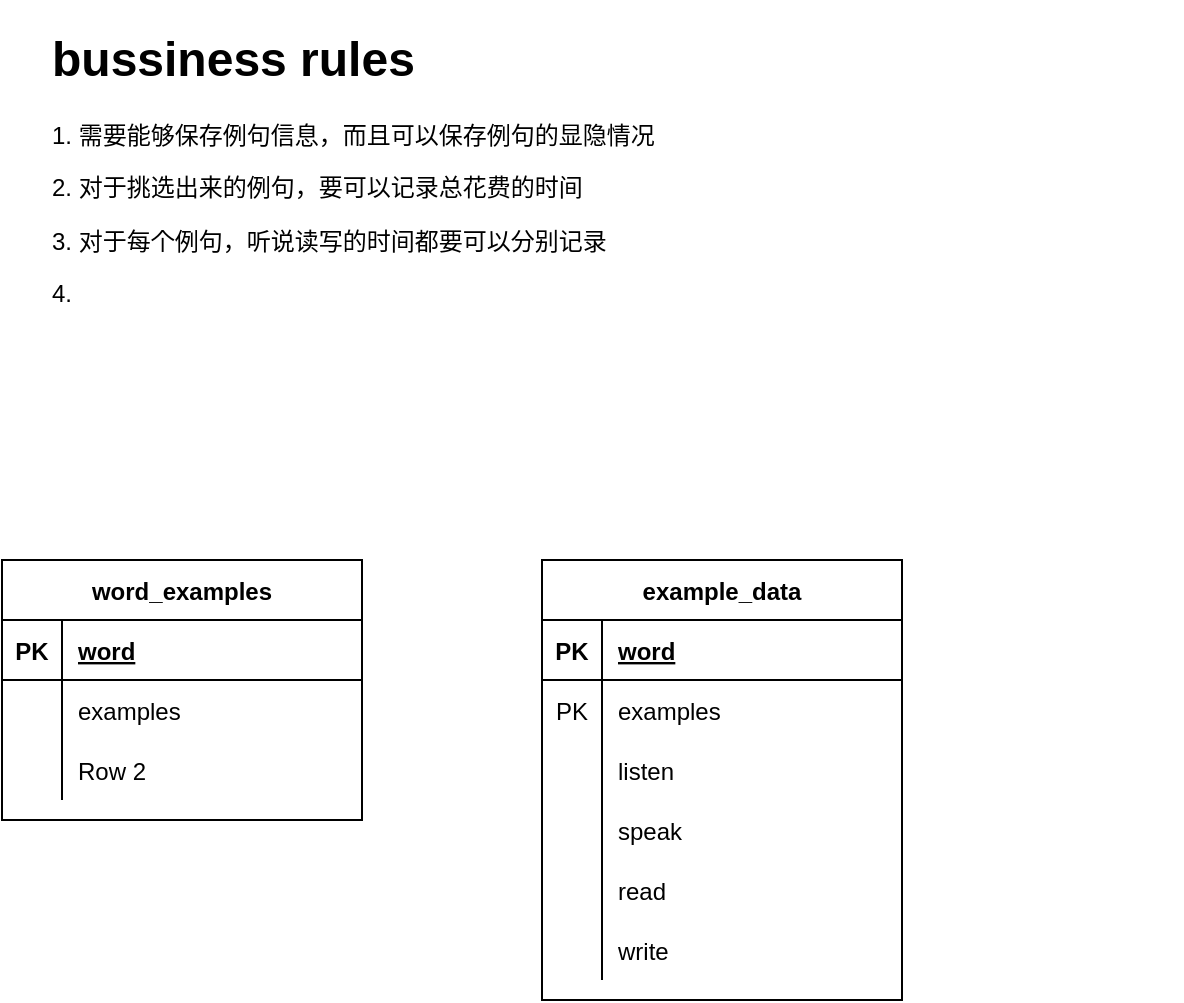 <mxfile version="16.0.2" type="device"><diagram id="MCOLtSg07zzrmUE2IW_7" name="第 1 页"><mxGraphModel dx="1102" dy="865" grid="1" gridSize="10" guides="1" tooltips="1" connect="1" arrows="1" fold="1" page="1" pageScale="1" pageWidth="827" pageHeight="1169" math="0" shadow="0"><root><mxCell id="0"/><mxCell id="1" parent="0"/><mxCell id="kpjPDnab9eMCKsS0M85e-1" value="word_examples" style="shape=table;startSize=30;container=1;collapsible=1;childLayout=tableLayout;fixedRows=1;rowLines=0;fontStyle=1;align=center;resizeLast=1;" vertex="1" parent="1"><mxGeometry x="110" y="330" width="180" height="130" as="geometry"/></mxCell><mxCell id="kpjPDnab9eMCKsS0M85e-2" value="" style="shape=partialRectangle;collapsible=0;dropTarget=0;pointerEvents=0;fillColor=none;top=0;left=0;bottom=1;right=0;points=[[0,0.5],[1,0.5]];portConstraint=eastwest;" vertex="1" parent="kpjPDnab9eMCKsS0M85e-1"><mxGeometry y="30" width="180" height="30" as="geometry"/></mxCell><mxCell id="kpjPDnab9eMCKsS0M85e-3" value="PK" style="shape=partialRectangle;connectable=0;fillColor=none;top=0;left=0;bottom=0;right=0;fontStyle=1;overflow=hidden;" vertex="1" parent="kpjPDnab9eMCKsS0M85e-2"><mxGeometry width="30" height="30" as="geometry"><mxRectangle width="30" height="30" as="alternateBounds"/></mxGeometry></mxCell><mxCell id="kpjPDnab9eMCKsS0M85e-4" value="word" style="shape=partialRectangle;connectable=0;fillColor=none;top=0;left=0;bottom=0;right=0;align=left;spacingLeft=6;fontStyle=5;overflow=hidden;" vertex="1" parent="kpjPDnab9eMCKsS0M85e-2"><mxGeometry x="30" width="150" height="30" as="geometry"><mxRectangle width="150" height="30" as="alternateBounds"/></mxGeometry></mxCell><mxCell id="kpjPDnab9eMCKsS0M85e-5" value="" style="shape=partialRectangle;collapsible=0;dropTarget=0;pointerEvents=0;fillColor=none;top=0;left=0;bottom=0;right=0;points=[[0,0.5],[1,0.5]];portConstraint=eastwest;" vertex="1" parent="kpjPDnab9eMCKsS0M85e-1"><mxGeometry y="60" width="180" height="30" as="geometry"/></mxCell><mxCell id="kpjPDnab9eMCKsS0M85e-6" value="" style="shape=partialRectangle;connectable=0;fillColor=none;top=0;left=0;bottom=0;right=0;editable=1;overflow=hidden;" vertex="1" parent="kpjPDnab9eMCKsS0M85e-5"><mxGeometry width="30" height="30" as="geometry"><mxRectangle width="30" height="30" as="alternateBounds"/></mxGeometry></mxCell><mxCell id="kpjPDnab9eMCKsS0M85e-7" value="examples" style="shape=partialRectangle;connectable=0;fillColor=none;top=0;left=0;bottom=0;right=0;align=left;spacingLeft=6;overflow=hidden;" vertex="1" parent="kpjPDnab9eMCKsS0M85e-5"><mxGeometry x="30" width="150" height="30" as="geometry"><mxRectangle width="150" height="30" as="alternateBounds"/></mxGeometry></mxCell><mxCell id="kpjPDnab9eMCKsS0M85e-8" value="" style="shape=partialRectangle;collapsible=0;dropTarget=0;pointerEvents=0;fillColor=none;top=0;left=0;bottom=0;right=0;points=[[0,0.5],[1,0.5]];portConstraint=eastwest;" vertex="1" parent="kpjPDnab9eMCKsS0M85e-1"><mxGeometry y="90" width="180" height="30" as="geometry"/></mxCell><mxCell id="kpjPDnab9eMCKsS0M85e-9" value="" style="shape=partialRectangle;connectable=0;fillColor=none;top=0;left=0;bottom=0;right=0;editable=1;overflow=hidden;" vertex="1" parent="kpjPDnab9eMCKsS0M85e-8"><mxGeometry width="30" height="30" as="geometry"><mxRectangle width="30" height="30" as="alternateBounds"/></mxGeometry></mxCell><mxCell id="kpjPDnab9eMCKsS0M85e-10" value="Row 2" style="shape=partialRectangle;connectable=0;fillColor=none;top=0;left=0;bottom=0;right=0;align=left;spacingLeft=6;overflow=hidden;" vertex="1" parent="kpjPDnab9eMCKsS0M85e-8"><mxGeometry x="30" width="150" height="30" as="geometry"><mxRectangle width="150" height="30" as="alternateBounds"/></mxGeometry></mxCell><mxCell id="kpjPDnab9eMCKsS0M85e-14" value="&lt;h1&gt;bussiness rules&lt;/h1&gt;&lt;p&gt;1. 需要能够保存例句信息，而且可以保存例句的显隐情况&lt;/p&gt;&lt;p&gt;2. 对于挑选出来的例句，要可以记录总花费的时间&lt;/p&gt;&lt;p&gt;3. 对于每个例句，听说读写的时间都要可以分别记录&lt;/p&gt;&lt;p&gt;4.&lt;/p&gt;" style="text;html=1;strokeColor=none;fillColor=none;spacing=5;spacingTop=-20;whiteSpace=wrap;overflow=hidden;rounded=0;" vertex="1" parent="1"><mxGeometry x="130" y="60" width="570" height="250" as="geometry"/></mxCell><mxCell id="kpjPDnab9eMCKsS0M85e-15" value="example_data" style="shape=table;startSize=30;container=1;collapsible=1;childLayout=tableLayout;fixedRows=1;rowLines=0;fontStyle=1;align=center;resizeLast=1;" vertex="1" parent="1"><mxGeometry x="380" y="330" width="180" height="220" as="geometry"/></mxCell><mxCell id="kpjPDnab9eMCKsS0M85e-16" value="" style="shape=partialRectangle;collapsible=0;dropTarget=0;pointerEvents=0;fillColor=none;top=0;left=0;bottom=1;right=0;points=[[0,0.5],[1,0.5]];portConstraint=eastwest;" vertex="1" parent="kpjPDnab9eMCKsS0M85e-15"><mxGeometry y="30" width="180" height="30" as="geometry"/></mxCell><mxCell id="kpjPDnab9eMCKsS0M85e-17" value="PK" style="shape=partialRectangle;connectable=0;fillColor=none;top=0;left=0;bottom=0;right=0;fontStyle=1;overflow=hidden;" vertex="1" parent="kpjPDnab9eMCKsS0M85e-16"><mxGeometry width="30" height="30" as="geometry"><mxRectangle width="30" height="30" as="alternateBounds"/></mxGeometry></mxCell><mxCell id="kpjPDnab9eMCKsS0M85e-18" value="word" style="shape=partialRectangle;connectable=0;fillColor=none;top=0;left=0;bottom=0;right=0;align=left;spacingLeft=6;fontStyle=5;overflow=hidden;" vertex="1" parent="kpjPDnab9eMCKsS0M85e-16"><mxGeometry x="30" width="150" height="30" as="geometry"><mxRectangle width="150" height="30" as="alternateBounds"/></mxGeometry></mxCell><mxCell id="kpjPDnab9eMCKsS0M85e-19" value="" style="shape=partialRectangle;collapsible=0;dropTarget=0;pointerEvents=0;fillColor=none;top=0;left=0;bottom=0;right=0;points=[[0,0.5],[1,0.5]];portConstraint=eastwest;" vertex="1" parent="kpjPDnab9eMCKsS0M85e-15"><mxGeometry y="60" width="180" height="30" as="geometry"/></mxCell><mxCell id="kpjPDnab9eMCKsS0M85e-20" value="PK" style="shape=partialRectangle;connectable=0;fillColor=none;top=0;left=0;bottom=0;right=0;editable=1;overflow=hidden;" vertex="1" parent="kpjPDnab9eMCKsS0M85e-19"><mxGeometry width="30" height="30" as="geometry"><mxRectangle width="30" height="30" as="alternateBounds"/></mxGeometry></mxCell><mxCell id="kpjPDnab9eMCKsS0M85e-21" value="examples" style="shape=partialRectangle;connectable=0;fillColor=none;top=0;left=0;bottom=0;right=0;align=left;spacingLeft=6;overflow=hidden;" vertex="1" parent="kpjPDnab9eMCKsS0M85e-19"><mxGeometry x="30" width="150" height="30" as="geometry"><mxRectangle width="150" height="30" as="alternateBounds"/></mxGeometry></mxCell><mxCell id="kpjPDnab9eMCKsS0M85e-22" value="" style="shape=partialRectangle;collapsible=0;dropTarget=0;pointerEvents=0;fillColor=none;top=0;left=0;bottom=0;right=0;points=[[0,0.5],[1,0.5]];portConstraint=eastwest;" vertex="1" parent="kpjPDnab9eMCKsS0M85e-15"><mxGeometry y="90" width="180" height="30" as="geometry"/></mxCell><mxCell id="kpjPDnab9eMCKsS0M85e-23" value="" style="shape=partialRectangle;connectable=0;fillColor=none;top=0;left=0;bottom=0;right=0;editable=1;overflow=hidden;" vertex="1" parent="kpjPDnab9eMCKsS0M85e-22"><mxGeometry width="30" height="30" as="geometry"><mxRectangle width="30" height="30" as="alternateBounds"/></mxGeometry></mxCell><mxCell id="kpjPDnab9eMCKsS0M85e-24" value="listen" style="shape=partialRectangle;connectable=0;fillColor=none;top=0;left=0;bottom=0;right=0;align=left;spacingLeft=6;overflow=hidden;" vertex="1" parent="kpjPDnab9eMCKsS0M85e-22"><mxGeometry x="30" width="150" height="30" as="geometry"><mxRectangle width="150" height="30" as="alternateBounds"/></mxGeometry></mxCell><mxCell id="kpjPDnab9eMCKsS0M85e-25" value="" style="shape=partialRectangle;collapsible=0;dropTarget=0;pointerEvents=0;fillColor=none;top=0;left=0;bottom=0;right=0;points=[[0,0.5],[1,0.5]];portConstraint=eastwest;" vertex="1" parent="kpjPDnab9eMCKsS0M85e-15"><mxGeometry y="120" width="180" height="30" as="geometry"/></mxCell><mxCell id="kpjPDnab9eMCKsS0M85e-26" value="" style="shape=partialRectangle;connectable=0;fillColor=none;top=0;left=0;bottom=0;right=0;editable=1;overflow=hidden;" vertex="1" parent="kpjPDnab9eMCKsS0M85e-25"><mxGeometry width="30" height="30" as="geometry"><mxRectangle width="30" height="30" as="alternateBounds"/></mxGeometry></mxCell><mxCell id="kpjPDnab9eMCKsS0M85e-27" value="speak" style="shape=partialRectangle;connectable=0;fillColor=none;top=0;left=0;bottom=0;right=0;align=left;spacingLeft=6;overflow=hidden;" vertex="1" parent="kpjPDnab9eMCKsS0M85e-25"><mxGeometry x="30" width="150" height="30" as="geometry"><mxRectangle width="150" height="30" as="alternateBounds"/></mxGeometry></mxCell><mxCell id="kpjPDnab9eMCKsS0M85e-28" value="" style="shape=partialRectangle;collapsible=0;dropTarget=0;pointerEvents=0;fillColor=none;top=0;left=0;bottom=0;right=0;points=[[0,0.5],[1,0.5]];portConstraint=eastwest;" vertex="1" parent="kpjPDnab9eMCKsS0M85e-15"><mxGeometry y="150" width="180" height="30" as="geometry"/></mxCell><mxCell id="kpjPDnab9eMCKsS0M85e-29" value="" style="shape=partialRectangle;connectable=0;fillColor=none;top=0;left=0;bottom=0;right=0;editable=1;overflow=hidden;" vertex="1" parent="kpjPDnab9eMCKsS0M85e-28"><mxGeometry width="30" height="30" as="geometry"><mxRectangle width="30" height="30" as="alternateBounds"/></mxGeometry></mxCell><mxCell id="kpjPDnab9eMCKsS0M85e-30" value="read" style="shape=partialRectangle;connectable=0;fillColor=none;top=0;left=0;bottom=0;right=0;align=left;spacingLeft=6;overflow=hidden;" vertex="1" parent="kpjPDnab9eMCKsS0M85e-28"><mxGeometry x="30" width="150" height="30" as="geometry"><mxRectangle width="150" height="30" as="alternateBounds"/></mxGeometry></mxCell><mxCell id="kpjPDnab9eMCKsS0M85e-31" value="" style="shape=partialRectangle;collapsible=0;dropTarget=0;pointerEvents=0;fillColor=none;top=0;left=0;bottom=0;right=0;points=[[0,0.5],[1,0.5]];portConstraint=eastwest;" vertex="1" parent="kpjPDnab9eMCKsS0M85e-15"><mxGeometry y="180" width="180" height="30" as="geometry"/></mxCell><mxCell id="kpjPDnab9eMCKsS0M85e-32" value="" style="shape=partialRectangle;connectable=0;fillColor=none;top=0;left=0;bottom=0;right=0;editable=1;overflow=hidden;" vertex="1" parent="kpjPDnab9eMCKsS0M85e-31"><mxGeometry width="30" height="30" as="geometry"><mxRectangle width="30" height="30" as="alternateBounds"/></mxGeometry></mxCell><mxCell id="kpjPDnab9eMCKsS0M85e-33" value="write" style="shape=partialRectangle;connectable=0;fillColor=none;top=0;left=0;bottom=0;right=0;align=left;spacingLeft=6;overflow=hidden;" vertex="1" parent="kpjPDnab9eMCKsS0M85e-31"><mxGeometry x="30" width="150" height="30" as="geometry"><mxRectangle width="150" height="30" as="alternateBounds"/></mxGeometry></mxCell></root></mxGraphModel></diagram></mxfile>